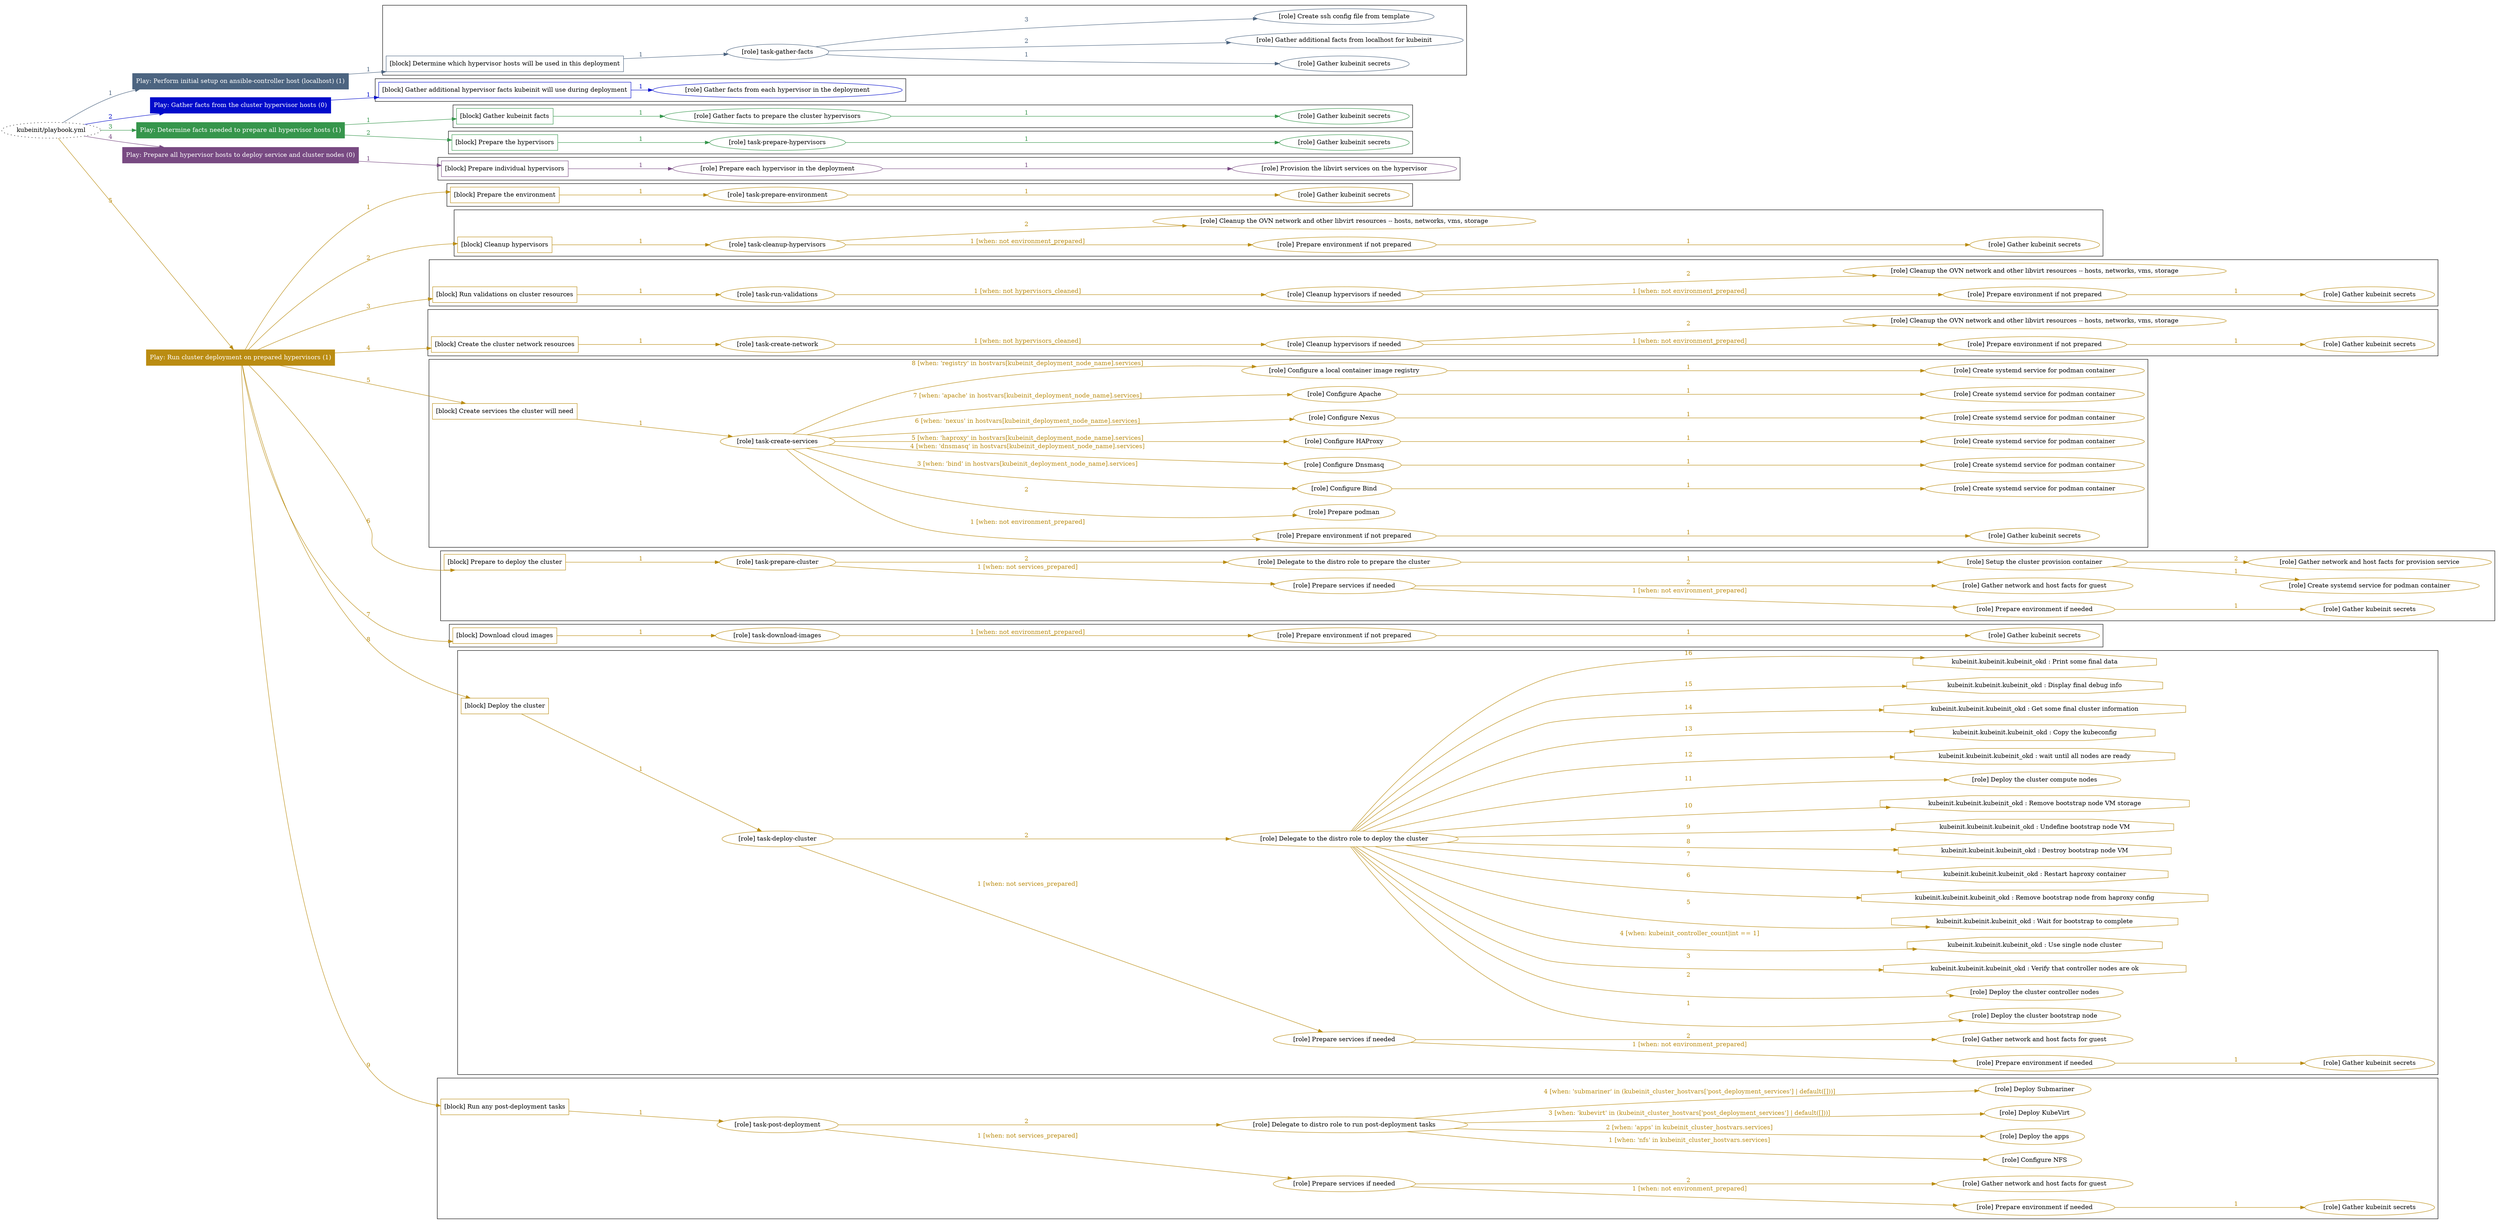 digraph {
	graph [concentrate=true ordering=in rankdir=LR ratio=fill]
	edge [esep=5 sep=10]
	"kubeinit/playbook.yml" [URL="/home/runner/work/kubeinit/kubeinit/kubeinit/playbook.yml" id=playbook_ad18e450 style=dotted]
	"kubeinit/playbook.yml" -> play_23c69350 [label="1 " color="#4c6480" fontcolor="#4c6480" id=edge_443680dd labeltooltip="1 " tooltip="1 "]
	subgraph "Play: Perform initial setup on ansible-controller host (localhost) (1)" {
		play_23c69350 [label="Play: Perform initial setup on ansible-controller host (localhost) (1)" URL="/home/runner/work/kubeinit/kubeinit/kubeinit/playbook.yml" color="#4c6480" fontcolor="#ffffff" id=play_23c69350 shape=box style=filled tooltip=localhost]
		play_23c69350 -> block_4fcd2a7d [label=1 color="#4c6480" fontcolor="#4c6480" id=edge_64708ea3 labeltooltip=1 tooltip=1]
		subgraph cluster_block_4fcd2a7d {
			block_4fcd2a7d [label="[block] Determine which hypervisor hosts will be used in this deployment" URL="/home/runner/work/kubeinit/kubeinit/kubeinit/playbook.yml" color="#4c6480" id=block_4fcd2a7d labeltooltip="Determine which hypervisor hosts will be used in this deployment" shape=box tooltip="Determine which hypervisor hosts will be used in this deployment"]
			block_4fcd2a7d -> role_32d256c7 [label="1 " color="#4c6480" fontcolor="#4c6480" id=edge_eee5cfe7 labeltooltip="1 " tooltip="1 "]
			subgraph "task-gather-facts" {
				role_32d256c7 [label="[role] task-gather-facts" URL="/home/runner/work/kubeinit/kubeinit/kubeinit/playbook.yml" color="#4c6480" id=role_32d256c7 tooltip="task-gather-facts"]
				role_32d256c7 -> role_4b3d9f8d [label="1 " color="#4c6480" fontcolor="#4c6480" id=edge_e73b0384 labeltooltip="1 " tooltip="1 "]
				subgraph "Gather kubeinit secrets" {
					role_4b3d9f8d [label="[role] Gather kubeinit secrets" URL="/home/runner/.ansible/collections/ansible_collections/kubeinit/kubeinit/roles/kubeinit_prepare/tasks/build_hypervisors_group.yml" color="#4c6480" id=role_4b3d9f8d tooltip="Gather kubeinit secrets"]
				}
				role_32d256c7 -> role_bd7b2162 [label="2 " color="#4c6480" fontcolor="#4c6480" id=edge_8e559545 labeltooltip="2 " tooltip="2 "]
				subgraph "Gather additional facts from localhost for kubeinit" {
					role_bd7b2162 [label="[role] Gather additional facts from localhost for kubeinit" URL="/home/runner/.ansible/collections/ansible_collections/kubeinit/kubeinit/roles/kubeinit_prepare/tasks/build_hypervisors_group.yml" color="#4c6480" id=role_bd7b2162 tooltip="Gather additional facts from localhost for kubeinit"]
				}
				role_32d256c7 -> role_8b878697 [label="3 " color="#4c6480" fontcolor="#4c6480" id=edge_d6599d0f labeltooltip="3 " tooltip="3 "]
				subgraph "Create ssh config file from template" {
					role_8b878697 [label="[role] Create ssh config file from template" URL="/home/runner/.ansible/collections/ansible_collections/kubeinit/kubeinit/roles/kubeinit_prepare/tasks/build_hypervisors_group.yml" color="#4c6480" id=role_8b878697 tooltip="Create ssh config file from template"]
				}
			}
		}
	}
	"kubeinit/playbook.yml" -> play_024bb138 [label="2 " color="#010bcb" fontcolor="#010bcb" id=edge_684dbac3 labeltooltip="2 " tooltip="2 "]
	subgraph "Play: Gather facts from the cluster hypervisor hosts (0)" {
		play_024bb138 [label="Play: Gather facts from the cluster hypervisor hosts (0)" URL="/home/runner/work/kubeinit/kubeinit/kubeinit/playbook.yml" color="#010bcb" fontcolor="#ffffff" id=play_024bb138 shape=box style=filled tooltip="Play: Gather facts from the cluster hypervisor hosts (0)"]
		play_024bb138 -> block_e3ecd9b0 [label=1 color="#010bcb" fontcolor="#010bcb" id=edge_f1ab8ca7 labeltooltip=1 tooltip=1]
		subgraph cluster_block_e3ecd9b0 {
			block_e3ecd9b0 [label="[block] Gather additional hypervisor facts kubeinit will use during deployment" URL="/home/runner/work/kubeinit/kubeinit/kubeinit/playbook.yml" color="#010bcb" id=block_e3ecd9b0 labeltooltip="Gather additional hypervisor facts kubeinit will use during deployment" shape=box tooltip="Gather additional hypervisor facts kubeinit will use during deployment"]
			block_e3ecd9b0 -> role_a0d972aa [label="1 " color="#010bcb" fontcolor="#010bcb" id=edge_a7fff28a labeltooltip="1 " tooltip="1 "]
			subgraph "Gather facts from each hypervisor in the deployment" {
				role_a0d972aa [label="[role] Gather facts from each hypervisor in the deployment" URL="/home/runner/work/kubeinit/kubeinit/kubeinit/playbook.yml" color="#010bcb" id=role_a0d972aa tooltip="Gather facts from each hypervisor in the deployment"]
			}
		}
	}
	"kubeinit/playbook.yml" -> play_294ab020 [label="3 " color="#36964c" fontcolor="#36964c" id=edge_fa13dd9e labeltooltip="3 " tooltip="3 "]
	subgraph "Play: Determine facts needed to prepare all hypervisor hosts (1)" {
		play_294ab020 [label="Play: Determine facts needed to prepare all hypervisor hosts (1)" URL="/home/runner/work/kubeinit/kubeinit/kubeinit/playbook.yml" color="#36964c" fontcolor="#ffffff" id=play_294ab020 shape=box style=filled tooltip=localhost]
		play_294ab020 -> block_3067995c [label=1 color="#36964c" fontcolor="#36964c" id=edge_aea8dccb labeltooltip=1 tooltip=1]
		subgraph cluster_block_3067995c {
			block_3067995c [label="[block] Gather kubeinit facts" URL="/home/runner/work/kubeinit/kubeinit/kubeinit/playbook.yml" color="#36964c" id=block_3067995c labeltooltip="Gather kubeinit facts" shape=box tooltip="Gather kubeinit facts"]
			block_3067995c -> role_84134586 [label="1 " color="#36964c" fontcolor="#36964c" id=edge_24f3e0a7 labeltooltip="1 " tooltip="1 "]
			subgraph "Gather facts to prepare the cluster hypervisors" {
				role_84134586 [label="[role] Gather facts to prepare the cluster hypervisors" URL="/home/runner/work/kubeinit/kubeinit/kubeinit/playbook.yml" color="#36964c" id=role_84134586 tooltip="Gather facts to prepare the cluster hypervisors"]
				role_84134586 -> role_aa0dfd87 [label="1 " color="#36964c" fontcolor="#36964c" id=edge_0e0a7480 labeltooltip="1 " tooltip="1 "]
				subgraph "Gather kubeinit secrets" {
					role_aa0dfd87 [label="[role] Gather kubeinit secrets" URL="/home/runner/.ansible/collections/ansible_collections/kubeinit/kubeinit/roles/kubeinit_prepare/tasks/gather_kubeinit_facts.yml" color="#36964c" id=role_aa0dfd87 tooltip="Gather kubeinit secrets"]
				}
			}
		}
		play_294ab020 -> block_9a192fb3 [label=2 color="#36964c" fontcolor="#36964c" id=edge_3dfebb41 labeltooltip=2 tooltip=2]
		subgraph cluster_block_9a192fb3 {
			block_9a192fb3 [label="[block] Prepare the hypervisors" URL="/home/runner/work/kubeinit/kubeinit/kubeinit/playbook.yml" color="#36964c" id=block_9a192fb3 labeltooltip="Prepare the hypervisors" shape=box tooltip="Prepare the hypervisors"]
			block_9a192fb3 -> role_956415e6 [label="1 " color="#36964c" fontcolor="#36964c" id=edge_0d01dd67 labeltooltip="1 " tooltip="1 "]
			subgraph "task-prepare-hypervisors" {
				role_956415e6 [label="[role] task-prepare-hypervisors" URL="/home/runner/work/kubeinit/kubeinit/kubeinit/playbook.yml" color="#36964c" id=role_956415e6 tooltip="task-prepare-hypervisors"]
				role_956415e6 -> role_40e4732b [label="1 " color="#36964c" fontcolor="#36964c" id=edge_5e22c135 labeltooltip="1 " tooltip="1 "]
				subgraph "Gather kubeinit secrets" {
					role_40e4732b [label="[role] Gather kubeinit secrets" URL="/home/runner/.ansible/collections/ansible_collections/kubeinit/kubeinit/roles/kubeinit_prepare/tasks/gather_kubeinit_facts.yml" color="#36964c" id=role_40e4732b tooltip="Gather kubeinit secrets"]
				}
			}
		}
	}
	"kubeinit/playbook.yml" -> play_0b30b821 [label="4 " color="#784a82" fontcolor="#784a82" id=edge_95b2f39c labeltooltip="4 " tooltip="4 "]
	subgraph "Play: Prepare all hypervisor hosts to deploy service and cluster nodes (0)" {
		play_0b30b821 [label="Play: Prepare all hypervisor hosts to deploy service and cluster nodes (0)" URL="/home/runner/work/kubeinit/kubeinit/kubeinit/playbook.yml" color="#784a82" fontcolor="#ffffff" id=play_0b30b821 shape=box style=filled tooltip="Play: Prepare all hypervisor hosts to deploy service and cluster nodes (0)"]
		play_0b30b821 -> block_a07a4e5f [label=1 color="#784a82" fontcolor="#784a82" id=edge_82d6c6f9 labeltooltip=1 tooltip=1]
		subgraph cluster_block_a07a4e5f {
			block_a07a4e5f [label="[block] Prepare individual hypervisors" URL="/home/runner/work/kubeinit/kubeinit/kubeinit/playbook.yml" color="#784a82" id=block_a07a4e5f labeltooltip="Prepare individual hypervisors" shape=box tooltip="Prepare individual hypervisors"]
			block_a07a4e5f -> role_76e07e43 [label="1 " color="#784a82" fontcolor="#784a82" id=edge_04c51658 labeltooltip="1 " tooltip="1 "]
			subgraph "Prepare each hypervisor in the deployment" {
				role_76e07e43 [label="[role] Prepare each hypervisor in the deployment" URL="/home/runner/work/kubeinit/kubeinit/kubeinit/playbook.yml" color="#784a82" id=role_76e07e43 tooltip="Prepare each hypervisor in the deployment"]
				role_76e07e43 -> role_d73d80f5 [label="1 " color="#784a82" fontcolor="#784a82" id=edge_84af2c07 labeltooltip="1 " tooltip="1 "]
				subgraph "Provision the libvirt services on the hypervisor" {
					role_d73d80f5 [label="[role] Provision the libvirt services on the hypervisor" URL="/home/runner/.ansible/collections/ansible_collections/kubeinit/kubeinit/roles/kubeinit_prepare/tasks/prepare_hypervisor.yml" color="#784a82" id=role_d73d80f5 tooltip="Provision the libvirt services on the hypervisor"]
				}
			}
		}
	}
	"kubeinit/playbook.yml" -> play_a6355644 [label="5 " color="#ba8c12" fontcolor="#ba8c12" id=edge_fcba81ce labeltooltip="5 " tooltip="5 "]
	subgraph "Play: Run cluster deployment on prepared hypervisors (1)" {
		play_a6355644 [label="Play: Run cluster deployment on prepared hypervisors (1)" URL="/home/runner/work/kubeinit/kubeinit/kubeinit/playbook.yml" color="#ba8c12" fontcolor="#ffffff" id=play_a6355644 shape=box style=filled tooltip=localhost]
		play_a6355644 -> block_ff977ee9 [label=1 color="#ba8c12" fontcolor="#ba8c12" id=edge_c16052f1 labeltooltip=1 tooltip=1]
		subgraph cluster_block_ff977ee9 {
			block_ff977ee9 [label="[block] Prepare the environment" URL="/home/runner/work/kubeinit/kubeinit/kubeinit/playbook.yml" color="#ba8c12" id=block_ff977ee9 labeltooltip="Prepare the environment" shape=box tooltip="Prepare the environment"]
			block_ff977ee9 -> role_ec57d32e [label="1 " color="#ba8c12" fontcolor="#ba8c12" id=edge_e06ef1a5 labeltooltip="1 " tooltip="1 "]
			subgraph "task-prepare-environment" {
				role_ec57d32e [label="[role] task-prepare-environment" URL="/home/runner/work/kubeinit/kubeinit/kubeinit/playbook.yml" color="#ba8c12" id=role_ec57d32e tooltip="task-prepare-environment"]
				role_ec57d32e -> role_7e174277 [label="1 " color="#ba8c12" fontcolor="#ba8c12" id=edge_a0f655e5 labeltooltip="1 " tooltip="1 "]
				subgraph "Gather kubeinit secrets" {
					role_7e174277 [label="[role] Gather kubeinit secrets" URL="/home/runner/.ansible/collections/ansible_collections/kubeinit/kubeinit/roles/kubeinit_prepare/tasks/gather_kubeinit_facts.yml" color="#ba8c12" id=role_7e174277 tooltip="Gather kubeinit secrets"]
				}
			}
		}
		play_a6355644 -> block_850283cb [label=2 color="#ba8c12" fontcolor="#ba8c12" id=edge_61956eb4 labeltooltip=2 tooltip=2]
		subgraph cluster_block_850283cb {
			block_850283cb [label="[block] Cleanup hypervisors" URL="/home/runner/work/kubeinit/kubeinit/kubeinit/playbook.yml" color="#ba8c12" id=block_850283cb labeltooltip="Cleanup hypervisors" shape=box tooltip="Cleanup hypervisors"]
			block_850283cb -> role_9703c4f4 [label="1 " color="#ba8c12" fontcolor="#ba8c12" id=edge_7bdcb992 labeltooltip="1 " tooltip="1 "]
			subgraph "task-cleanup-hypervisors" {
				role_9703c4f4 [label="[role] task-cleanup-hypervisors" URL="/home/runner/work/kubeinit/kubeinit/kubeinit/playbook.yml" color="#ba8c12" id=role_9703c4f4 tooltip="task-cleanup-hypervisors"]
				role_9703c4f4 -> role_b083af17 [label="1 [when: not environment_prepared]" color="#ba8c12" fontcolor="#ba8c12" id=edge_e3970d92 labeltooltip="1 [when: not environment_prepared]" tooltip="1 [when: not environment_prepared]"]
				subgraph "Prepare environment if not prepared" {
					role_b083af17 [label="[role] Prepare environment if not prepared" URL="/home/runner/.ansible/collections/ansible_collections/kubeinit/kubeinit/roles/kubeinit_prepare/tasks/cleanup_hypervisors.yml" color="#ba8c12" id=role_b083af17 tooltip="Prepare environment if not prepared"]
					role_b083af17 -> role_8643e9c0 [label="1 " color="#ba8c12" fontcolor="#ba8c12" id=edge_f92e8a31 labeltooltip="1 " tooltip="1 "]
					subgraph "Gather kubeinit secrets" {
						role_8643e9c0 [label="[role] Gather kubeinit secrets" URL="/home/runner/.ansible/collections/ansible_collections/kubeinit/kubeinit/roles/kubeinit_prepare/tasks/gather_kubeinit_facts.yml" color="#ba8c12" id=role_8643e9c0 tooltip="Gather kubeinit secrets"]
					}
				}
				role_9703c4f4 -> role_5c839b28 [label="2 " color="#ba8c12" fontcolor="#ba8c12" id=edge_88de3a15 labeltooltip="2 " tooltip="2 "]
				subgraph "Cleanup the OVN network and other libvirt resources -- hosts, networks, vms, storage" {
					role_5c839b28 [label="[role] Cleanup the OVN network and other libvirt resources -- hosts, networks, vms, storage" URL="/home/runner/.ansible/collections/ansible_collections/kubeinit/kubeinit/roles/kubeinit_prepare/tasks/cleanup_hypervisors.yml" color="#ba8c12" id=role_5c839b28 tooltip="Cleanup the OVN network and other libvirt resources -- hosts, networks, vms, storage"]
				}
			}
		}
		play_a6355644 -> block_06143793 [label=3 color="#ba8c12" fontcolor="#ba8c12" id=edge_f32db43b labeltooltip=3 tooltip=3]
		subgraph cluster_block_06143793 {
			block_06143793 [label="[block] Run validations on cluster resources" URL="/home/runner/work/kubeinit/kubeinit/kubeinit/playbook.yml" color="#ba8c12" id=block_06143793 labeltooltip="Run validations on cluster resources" shape=box tooltip="Run validations on cluster resources"]
			block_06143793 -> role_c2053446 [label="1 " color="#ba8c12" fontcolor="#ba8c12" id=edge_bd22f071 labeltooltip="1 " tooltip="1 "]
			subgraph "task-run-validations" {
				role_c2053446 [label="[role] task-run-validations" URL="/home/runner/work/kubeinit/kubeinit/kubeinit/playbook.yml" color="#ba8c12" id=role_c2053446 tooltip="task-run-validations"]
				role_c2053446 -> role_73f2babb [label="1 [when: not hypervisors_cleaned]" color="#ba8c12" fontcolor="#ba8c12" id=edge_5b27ae45 labeltooltip="1 [when: not hypervisors_cleaned]" tooltip="1 [when: not hypervisors_cleaned]"]
				subgraph "Cleanup hypervisors if needed" {
					role_73f2babb [label="[role] Cleanup hypervisors if needed" URL="/home/runner/.ansible/collections/ansible_collections/kubeinit/kubeinit/roles/kubeinit_validations/tasks/main.yml" color="#ba8c12" id=role_73f2babb tooltip="Cleanup hypervisors if needed"]
					role_73f2babb -> role_4eb0a2da [label="1 [when: not environment_prepared]" color="#ba8c12" fontcolor="#ba8c12" id=edge_53a64bcd labeltooltip="1 [when: not environment_prepared]" tooltip="1 [when: not environment_prepared]"]
					subgraph "Prepare environment if not prepared" {
						role_4eb0a2da [label="[role] Prepare environment if not prepared" URL="/home/runner/.ansible/collections/ansible_collections/kubeinit/kubeinit/roles/kubeinit_prepare/tasks/cleanup_hypervisors.yml" color="#ba8c12" id=role_4eb0a2da tooltip="Prepare environment if not prepared"]
						role_4eb0a2da -> role_f450e413 [label="1 " color="#ba8c12" fontcolor="#ba8c12" id=edge_500d6667 labeltooltip="1 " tooltip="1 "]
						subgraph "Gather kubeinit secrets" {
							role_f450e413 [label="[role] Gather kubeinit secrets" URL="/home/runner/.ansible/collections/ansible_collections/kubeinit/kubeinit/roles/kubeinit_prepare/tasks/gather_kubeinit_facts.yml" color="#ba8c12" id=role_f450e413 tooltip="Gather kubeinit secrets"]
						}
					}
					role_73f2babb -> role_2f55ea4c [label="2 " color="#ba8c12" fontcolor="#ba8c12" id=edge_b722d55a labeltooltip="2 " tooltip="2 "]
					subgraph "Cleanup the OVN network and other libvirt resources -- hosts, networks, vms, storage" {
						role_2f55ea4c [label="[role] Cleanup the OVN network and other libvirt resources -- hosts, networks, vms, storage" URL="/home/runner/.ansible/collections/ansible_collections/kubeinit/kubeinit/roles/kubeinit_prepare/tasks/cleanup_hypervisors.yml" color="#ba8c12" id=role_2f55ea4c tooltip="Cleanup the OVN network and other libvirt resources -- hosts, networks, vms, storage"]
					}
				}
			}
		}
		play_a6355644 -> block_e6e8de0f [label=4 color="#ba8c12" fontcolor="#ba8c12" id=edge_beebc058 labeltooltip=4 tooltip=4]
		subgraph cluster_block_e6e8de0f {
			block_e6e8de0f [label="[block] Create the cluster network resources" URL="/home/runner/work/kubeinit/kubeinit/kubeinit/playbook.yml" color="#ba8c12" id=block_e6e8de0f labeltooltip="Create the cluster network resources" shape=box tooltip="Create the cluster network resources"]
			block_e6e8de0f -> role_b605fe3f [label="1 " color="#ba8c12" fontcolor="#ba8c12" id=edge_dc8a98a3 labeltooltip="1 " tooltip="1 "]
			subgraph "task-create-network" {
				role_b605fe3f [label="[role] task-create-network" URL="/home/runner/work/kubeinit/kubeinit/kubeinit/playbook.yml" color="#ba8c12" id=role_b605fe3f tooltip="task-create-network"]
				role_b605fe3f -> role_c637e936 [label="1 [when: not hypervisors_cleaned]" color="#ba8c12" fontcolor="#ba8c12" id=edge_6f8bd715 labeltooltip="1 [when: not hypervisors_cleaned]" tooltip="1 [when: not hypervisors_cleaned]"]
				subgraph "Cleanup hypervisors if needed" {
					role_c637e936 [label="[role] Cleanup hypervisors if needed" URL="/home/runner/.ansible/collections/ansible_collections/kubeinit/kubeinit/roles/kubeinit_libvirt/tasks/create_network.yml" color="#ba8c12" id=role_c637e936 tooltip="Cleanup hypervisors if needed"]
					role_c637e936 -> role_0414380b [label="1 [when: not environment_prepared]" color="#ba8c12" fontcolor="#ba8c12" id=edge_02532206 labeltooltip="1 [when: not environment_prepared]" tooltip="1 [when: not environment_prepared]"]
					subgraph "Prepare environment if not prepared" {
						role_0414380b [label="[role] Prepare environment if not prepared" URL="/home/runner/.ansible/collections/ansible_collections/kubeinit/kubeinit/roles/kubeinit_prepare/tasks/cleanup_hypervisors.yml" color="#ba8c12" id=role_0414380b tooltip="Prepare environment if not prepared"]
						role_0414380b -> role_6e23f168 [label="1 " color="#ba8c12" fontcolor="#ba8c12" id=edge_1a0e09af labeltooltip="1 " tooltip="1 "]
						subgraph "Gather kubeinit secrets" {
							role_6e23f168 [label="[role] Gather kubeinit secrets" URL="/home/runner/.ansible/collections/ansible_collections/kubeinit/kubeinit/roles/kubeinit_prepare/tasks/gather_kubeinit_facts.yml" color="#ba8c12" id=role_6e23f168 tooltip="Gather kubeinit secrets"]
						}
					}
					role_c637e936 -> role_10e3f03e [label="2 " color="#ba8c12" fontcolor="#ba8c12" id=edge_5d0ea8c0 labeltooltip="2 " tooltip="2 "]
					subgraph "Cleanup the OVN network and other libvirt resources -- hosts, networks, vms, storage" {
						role_10e3f03e [label="[role] Cleanup the OVN network and other libvirt resources -- hosts, networks, vms, storage" URL="/home/runner/.ansible/collections/ansible_collections/kubeinit/kubeinit/roles/kubeinit_prepare/tasks/cleanup_hypervisors.yml" color="#ba8c12" id=role_10e3f03e tooltip="Cleanup the OVN network and other libvirt resources -- hosts, networks, vms, storage"]
					}
				}
			}
		}
		play_a6355644 -> block_51b80d2b [label=5 color="#ba8c12" fontcolor="#ba8c12" id=edge_3432453a labeltooltip=5 tooltip=5]
		subgraph cluster_block_51b80d2b {
			block_51b80d2b [label="[block] Create services the cluster will need" URL="/home/runner/work/kubeinit/kubeinit/kubeinit/playbook.yml" color="#ba8c12" id=block_51b80d2b labeltooltip="Create services the cluster will need" shape=box tooltip="Create services the cluster will need"]
			block_51b80d2b -> role_a94b2da5 [label="1 " color="#ba8c12" fontcolor="#ba8c12" id=edge_e4de4173 labeltooltip="1 " tooltip="1 "]
			subgraph "task-create-services" {
				role_a94b2da5 [label="[role] task-create-services" URL="/home/runner/work/kubeinit/kubeinit/kubeinit/playbook.yml" color="#ba8c12" id=role_a94b2da5 tooltip="task-create-services"]
				role_a94b2da5 -> role_d7053112 [label="1 [when: not environment_prepared]" color="#ba8c12" fontcolor="#ba8c12" id=edge_a0aba231 labeltooltip="1 [when: not environment_prepared]" tooltip="1 [when: not environment_prepared]"]
				subgraph "Prepare environment if not prepared" {
					role_d7053112 [label="[role] Prepare environment if not prepared" URL="/home/runner/.ansible/collections/ansible_collections/kubeinit/kubeinit/roles/kubeinit_services/tasks/main.yml" color="#ba8c12" id=role_d7053112 tooltip="Prepare environment if not prepared"]
					role_d7053112 -> role_6453ff7a [label="1 " color="#ba8c12" fontcolor="#ba8c12" id=edge_c8e13422 labeltooltip="1 " tooltip="1 "]
					subgraph "Gather kubeinit secrets" {
						role_6453ff7a [label="[role] Gather kubeinit secrets" URL="/home/runner/.ansible/collections/ansible_collections/kubeinit/kubeinit/roles/kubeinit_prepare/tasks/gather_kubeinit_facts.yml" color="#ba8c12" id=role_6453ff7a tooltip="Gather kubeinit secrets"]
					}
				}
				role_a94b2da5 -> role_6103cab0 [label="2 " color="#ba8c12" fontcolor="#ba8c12" id=edge_6f360eb4 labeltooltip="2 " tooltip="2 "]
				subgraph "Prepare podman" {
					role_6103cab0 [label="[role] Prepare podman" URL="/home/runner/.ansible/collections/ansible_collections/kubeinit/kubeinit/roles/kubeinit_services/tasks/00_create_service_pod.yml" color="#ba8c12" id=role_6103cab0 tooltip="Prepare podman"]
				}
				role_a94b2da5 -> role_58892d98 [label="3 [when: 'bind' in hostvars[kubeinit_deployment_node_name].services]" color="#ba8c12" fontcolor="#ba8c12" id=edge_d6fbedf5 labeltooltip="3 [when: 'bind' in hostvars[kubeinit_deployment_node_name].services]" tooltip="3 [when: 'bind' in hostvars[kubeinit_deployment_node_name].services]"]
				subgraph "Configure Bind" {
					role_58892d98 [label="[role] Configure Bind" URL="/home/runner/.ansible/collections/ansible_collections/kubeinit/kubeinit/roles/kubeinit_services/tasks/start_services_containers.yml" color="#ba8c12" id=role_58892d98 tooltip="Configure Bind"]
					role_58892d98 -> role_29a921be [label="1 " color="#ba8c12" fontcolor="#ba8c12" id=edge_4e834e0f labeltooltip="1 " tooltip="1 "]
					subgraph "Create systemd service for podman container" {
						role_29a921be [label="[role] Create systemd service for podman container" URL="/home/runner/.ansible/collections/ansible_collections/kubeinit/kubeinit/roles/kubeinit_bind/tasks/main.yml" color="#ba8c12" id=role_29a921be tooltip="Create systemd service for podman container"]
					}
				}
				role_a94b2da5 -> role_19542aab [label="4 [when: 'dnsmasq' in hostvars[kubeinit_deployment_node_name].services]" color="#ba8c12" fontcolor="#ba8c12" id=edge_cd2cb4fe labeltooltip="4 [when: 'dnsmasq' in hostvars[kubeinit_deployment_node_name].services]" tooltip="4 [when: 'dnsmasq' in hostvars[kubeinit_deployment_node_name].services]"]
				subgraph "Configure Dnsmasq" {
					role_19542aab [label="[role] Configure Dnsmasq" URL="/home/runner/.ansible/collections/ansible_collections/kubeinit/kubeinit/roles/kubeinit_services/tasks/start_services_containers.yml" color="#ba8c12" id=role_19542aab tooltip="Configure Dnsmasq"]
					role_19542aab -> role_d3e6aab0 [label="1 " color="#ba8c12" fontcolor="#ba8c12" id=edge_1596d27d labeltooltip="1 " tooltip="1 "]
					subgraph "Create systemd service for podman container" {
						role_d3e6aab0 [label="[role] Create systemd service for podman container" URL="/home/runner/.ansible/collections/ansible_collections/kubeinit/kubeinit/roles/kubeinit_dnsmasq/tasks/main.yml" color="#ba8c12" id=role_d3e6aab0 tooltip="Create systemd service for podman container"]
					}
				}
				role_a94b2da5 -> role_cdd85020 [label="5 [when: 'haproxy' in hostvars[kubeinit_deployment_node_name].services]" color="#ba8c12" fontcolor="#ba8c12" id=edge_a79d76e2 labeltooltip="5 [when: 'haproxy' in hostvars[kubeinit_deployment_node_name].services]" tooltip="5 [when: 'haproxy' in hostvars[kubeinit_deployment_node_name].services]"]
				subgraph "Configure HAProxy" {
					role_cdd85020 [label="[role] Configure HAProxy" URL="/home/runner/.ansible/collections/ansible_collections/kubeinit/kubeinit/roles/kubeinit_services/tasks/start_services_containers.yml" color="#ba8c12" id=role_cdd85020 tooltip="Configure HAProxy"]
					role_cdd85020 -> role_1523cda3 [label="1 " color="#ba8c12" fontcolor="#ba8c12" id=edge_5f75d726 labeltooltip="1 " tooltip="1 "]
					subgraph "Create systemd service for podman container" {
						role_1523cda3 [label="[role] Create systemd service for podman container" URL="/home/runner/.ansible/collections/ansible_collections/kubeinit/kubeinit/roles/kubeinit_haproxy/tasks/main.yml" color="#ba8c12" id=role_1523cda3 tooltip="Create systemd service for podman container"]
					}
				}
				role_a94b2da5 -> role_a381e773 [label="6 [when: 'nexus' in hostvars[kubeinit_deployment_node_name].services]" color="#ba8c12" fontcolor="#ba8c12" id=edge_566df02a labeltooltip="6 [when: 'nexus' in hostvars[kubeinit_deployment_node_name].services]" tooltip="6 [when: 'nexus' in hostvars[kubeinit_deployment_node_name].services]"]
				subgraph "Configure Nexus" {
					role_a381e773 [label="[role] Configure Nexus" URL="/home/runner/.ansible/collections/ansible_collections/kubeinit/kubeinit/roles/kubeinit_services/tasks/start_services_containers.yml" color="#ba8c12" id=role_a381e773 tooltip="Configure Nexus"]
					role_a381e773 -> role_aaa506fe [label="1 " color="#ba8c12" fontcolor="#ba8c12" id=edge_99db34a7 labeltooltip="1 " tooltip="1 "]
					subgraph "Create systemd service for podman container" {
						role_aaa506fe [label="[role] Create systemd service for podman container" URL="/home/runner/.ansible/collections/ansible_collections/kubeinit/kubeinit/roles/kubeinit_nexus/tasks/main.yml" color="#ba8c12" id=role_aaa506fe tooltip="Create systemd service for podman container"]
					}
				}
				role_a94b2da5 -> role_8c04cf2d [label="7 [when: 'apache' in hostvars[kubeinit_deployment_node_name].services]" color="#ba8c12" fontcolor="#ba8c12" id=edge_b457b5eb labeltooltip="7 [when: 'apache' in hostvars[kubeinit_deployment_node_name].services]" tooltip="7 [when: 'apache' in hostvars[kubeinit_deployment_node_name].services]"]
				subgraph "Configure Apache" {
					role_8c04cf2d [label="[role] Configure Apache" URL="/home/runner/.ansible/collections/ansible_collections/kubeinit/kubeinit/roles/kubeinit_services/tasks/start_services_containers.yml" color="#ba8c12" id=role_8c04cf2d tooltip="Configure Apache"]
					role_8c04cf2d -> role_a29a8f5b [label="1 " color="#ba8c12" fontcolor="#ba8c12" id=edge_61519e0a labeltooltip="1 " tooltip="1 "]
					subgraph "Create systemd service for podman container" {
						role_a29a8f5b [label="[role] Create systemd service for podman container" URL="/home/runner/.ansible/collections/ansible_collections/kubeinit/kubeinit/roles/kubeinit_apache/tasks/main.yml" color="#ba8c12" id=role_a29a8f5b tooltip="Create systemd service for podman container"]
					}
				}
				role_a94b2da5 -> role_a0643118 [label="8 [when: 'registry' in hostvars[kubeinit_deployment_node_name].services]" color="#ba8c12" fontcolor="#ba8c12" id=edge_fdcc3119 labeltooltip="8 [when: 'registry' in hostvars[kubeinit_deployment_node_name].services]" tooltip="8 [when: 'registry' in hostvars[kubeinit_deployment_node_name].services]"]
				subgraph "Configure a local container image registry" {
					role_a0643118 [label="[role] Configure a local container image registry" URL="/home/runner/.ansible/collections/ansible_collections/kubeinit/kubeinit/roles/kubeinit_services/tasks/start_services_containers.yml" color="#ba8c12" id=role_a0643118 tooltip="Configure a local container image registry"]
					role_a0643118 -> role_34ac7edb [label="1 " color="#ba8c12" fontcolor="#ba8c12" id=edge_666ca23f labeltooltip="1 " tooltip="1 "]
					subgraph "Create systemd service for podman container" {
						role_34ac7edb [label="[role] Create systemd service for podman container" URL="/home/runner/.ansible/collections/ansible_collections/kubeinit/kubeinit/roles/kubeinit_registry/tasks/main.yml" color="#ba8c12" id=role_34ac7edb tooltip="Create systemd service for podman container"]
					}
				}
			}
		}
		play_a6355644 -> block_00090b30 [label=6 color="#ba8c12" fontcolor="#ba8c12" id=edge_64af252c labeltooltip=6 tooltip=6]
		subgraph cluster_block_00090b30 {
			block_00090b30 [label="[block] Prepare to deploy the cluster" URL="/home/runner/work/kubeinit/kubeinit/kubeinit/playbook.yml" color="#ba8c12" id=block_00090b30 labeltooltip="Prepare to deploy the cluster" shape=box tooltip="Prepare to deploy the cluster"]
			block_00090b30 -> role_2f0bad60 [label="1 " color="#ba8c12" fontcolor="#ba8c12" id=edge_779346dc labeltooltip="1 " tooltip="1 "]
			subgraph "task-prepare-cluster" {
				role_2f0bad60 [label="[role] task-prepare-cluster" URL="/home/runner/work/kubeinit/kubeinit/kubeinit/playbook.yml" color="#ba8c12" id=role_2f0bad60 tooltip="task-prepare-cluster"]
				role_2f0bad60 -> role_dd6849db [label="1 [when: not services_prepared]" color="#ba8c12" fontcolor="#ba8c12" id=edge_8a78d970 labeltooltip="1 [when: not services_prepared]" tooltip="1 [when: not services_prepared]"]
				subgraph "Prepare services if needed" {
					role_dd6849db [label="[role] Prepare services if needed" URL="/home/runner/.ansible/collections/ansible_collections/kubeinit/kubeinit/roles/kubeinit_prepare/tasks/prepare_cluster.yml" color="#ba8c12" id=role_dd6849db tooltip="Prepare services if needed"]
					role_dd6849db -> role_2af051c5 [label="1 [when: not environment_prepared]" color="#ba8c12" fontcolor="#ba8c12" id=edge_13b82de1 labeltooltip="1 [when: not environment_prepared]" tooltip="1 [when: not environment_prepared]"]
					subgraph "Prepare environment if needed" {
						role_2af051c5 [label="[role] Prepare environment if needed" URL="/home/runner/.ansible/collections/ansible_collections/kubeinit/kubeinit/roles/kubeinit_services/tasks/prepare_services.yml" color="#ba8c12" id=role_2af051c5 tooltip="Prepare environment if needed"]
						role_2af051c5 -> role_e19c0337 [label="1 " color="#ba8c12" fontcolor="#ba8c12" id=edge_eaffe7be labeltooltip="1 " tooltip="1 "]
						subgraph "Gather kubeinit secrets" {
							role_e19c0337 [label="[role] Gather kubeinit secrets" URL="/home/runner/.ansible/collections/ansible_collections/kubeinit/kubeinit/roles/kubeinit_prepare/tasks/gather_kubeinit_facts.yml" color="#ba8c12" id=role_e19c0337 tooltip="Gather kubeinit secrets"]
						}
					}
					role_dd6849db -> role_ab7a2191 [label="2 " color="#ba8c12" fontcolor="#ba8c12" id=edge_aaefcdb4 labeltooltip="2 " tooltip="2 "]
					subgraph "Gather network and host facts for guest" {
						role_ab7a2191 [label="[role] Gather network and host facts for guest" URL="/home/runner/.ansible/collections/ansible_collections/kubeinit/kubeinit/roles/kubeinit_services/tasks/prepare_services.yml" color="#ba8c12" id=role_ab7a2191 tooltip="Gather network and host facts for guest"]
					}
				}
				role_2f0bad60 -> role_25d8b0ff [label="2 " color="#ba8c12" fontcolor="#ba8c12" id=edge_dde29ecd labeltooltip="2 " tooltip="2 "]
				subgraph "Delegate to the distro role to prepare the cluster" {
					role_25d8b0ff [label="[role] Delegate to the distro role to prepare the cluster" URL="/home/runner/.ansible/collections/ansible_collections/kubeinit/kubeinit/roles/kubeinit_prepare/tasks/prepare_cluster.yml" color="#ba8c12" id=role_25d8b0ff tooltip="Delegate to the distro role to prepare the cluster"]
					role_25d8b0ff -> role_0cc3cb7b [label="1 " color="#ba8c12" fontcolor="#ba8c12" id=edge_1ec36c4a labeltooltip="1 " tooltip="1 "]
					subgraph "Setup the cluster provision container" {
						role_0cc3cb7b [label="[role] Setup the cluster provision container" URL="/home/runner/.ansible/collections/ansible_collections/kubeinit/kubeinit/roles/kubeinit_okd/tasks/prepare_cluster.yml" color="#ba8c12" id=role_0cc3cb7b tooltip="Setup the cluster provision container"]
						role_0cc3cb7b -> role_80d9ba4d [label="1 " color="#ba8c12" fontcolor="#ba8c12" id=edge_bc04c0f5 labeltooltip="1 " tooltip="1 "]
						subgraph "Create systemd service for podman container" {
							role_80d9ba4d [label="[role] Create systemd service for podman container" URL="/home/runner/.ansible/collections/ansible_collections/kubeinit/kubeinit/roles/kubeinit_services/tasks/create_provision_container.yml" color="#ba8c12" id=role_80d9ba4d tooltip="Create systemd service for podman container"]
						}
						role_0cc3cb7b -> role_3e3cc808 [label="2 " color="#ba8c12" fontcolor="#ba8c12" id=edge_ff123b1f labeltooltip="2 " tooltip="2 "]
						subgraph "Gather network and host facts for provision service" {
							role_3e3cc808 [label="[role] Gather network and host facts for provision service" URL="/home/runner/.ansible/collections/ansible_collections/kubeinit/kubeinit/roles/kubeinit_services/tasks/create_provision_container.yml" color="#ba8c12" id=role_3e3cc808 tooltip="Gather network and host facts for provision service"]
						}
					}
				}
			}
		}
		play_a6355644 -> block_33e1a2d2 [label=7 color="#ba8c12" fontcolor="#ba8c12" id=edge_4e782176 labeltooltip=7 tooltip=7]
		subgraph cluster_block_33e1a2d2 {
			block_33e1a2d2 [label="[block] Download cloud images" URL="/home/runner/work/kubeinit/kubeinit/kubeinit/playbook.yml" color="#ba8c12" id=block_33e1a2d2 labeltooltip="Download cloud images" shape=box tooltip="Download cloud images"]
			block_33e1a2d2 -> role_bbe3284b [label="1 " color="#ba8c12" fontcolor="#ba8c12" id=edge_cbd3d665 labeltooltip="1 " tooltip="1 "]
			subgraph "task-download-images" {
				role_bbe3284b [label="[role] task-download-images" URL="/home/runner/work/kubeinit/kubeinit/kubeinit/playbook.yml" color="#ba8c12" id=role_bbe3284b tooltip="task-download-images"]
				role_bbe3284b -> role_8129690e [label="1 [when: not environment_prepared]" color="#ba8c12" fontcolor="#ba8c12" id=edge_bb1b3eeb labeltooltip="1 [when: not environment_prepared]" tooltip="1 [when: not environment_prepared]"]
				subgraph "Prepare environment if not prepared" {
					role_8129690e [label="[role] Prepare environment if not prepared" URL="/home/runner/.ansible/collections/ansible_collections/kubeinit/kubeinit/roles/kubeinit_libvirt/tasks/download_cloud_images.yml" color="#ba8c12" id=role_8129690e tooltip="Prepare environment if not prepared"]
					role_8129690e -> role_1c7fb686 [label="1 " color="#ba8c12" fontcolor="#ba8c12" id=edge_2402712b labeltooltip="1 " tooltip="1 "]
					subgraph "Gather kubeinit secrets" {
						role_1c7fb686 [label="[role] Gather kubeinit secrets" URL="/home/runner/.ansible/collections/ansible_collections/kubeinit/kubeinit/roles/kubeinit_prepare/tasks/gather_kubeinit_facts.yml" color="#ba8c12" id=role_1c7fb686 tooltip="Gather kubeinit secrets"]
					}
				}
			}
		}
		play_a6355644 -> block_b0d52e7a [label=8 color="#ba8c12" fontcolor="#ba8c12" id=edge_41a501fe labeltooltip=8 tooltip=8]
		subgraph cluster_block_b0d52e7a {
			block_b0d52e7a [label="[block] Deploy the cluster" URL="/home/runner/work/kubeinit/kubeinit/kubeinit/playbook.yml" color="#ba8c12" id=block_b0d52e7a labeltooltip="Deploy the cluster" shape=box tooltip="Deploy the cluster"]
			block_b0d52e7a -> role_17dd2df7 [label="1 " color="#ba8c12" fontcolor="#ba8c12" id=edge_3a0e2b3a labeltooltip="1 " tooltip="1 "]
			subgraph "task-deploy-cluster" {
				role_17dd2df7 [label="[role] task-deploy-cluster" URL="/home/runner/work/kubeinit/kubeinit/kubeinit/playbook.yml" color="#ba8c12" id=role_17dd2df7 tooltip="task-deploy-cluster"]
				role_17dd2df7 -> role_795406c9 [label="1 [when: not services_prepared]" color="#ba8c12" fontcolor="#ba8c12" id=edge_c60b3f6c labeltooltip="1 [when: not services_prepared]" tooltip="1 [when: not services_prepared]"]
				subgraph "Prepare services if needed" {
					role_795406c9 [label="[role] Prepare services if needed" URL="/home/runner/.ansible/collections/ansible_collections/kubeinit/kubeinit/roles/kubeinit_prepare/tasks/deploy_cluster.yml" color="#ba8c12" id=role_795406c9 tooltip="Prepare services if needed"]
					role_795406c9 -> role_2c74ab5c [label="1 [when: not environment_prepared]" color="#ba8c12" fontcolor="#ba8c12" id=edge_e4987ba1 labeltooltip="1 [when: not environment_prepared]" tooltip="1 [when: not environment_prepared]"]
					subgraph "Prepare environment if needed" {
						role_2c74ab5c [label="[role] Prepare environment if needed" URL="/home/runner/.ansible/collections/ansible_collections/kubeinit/kubeinit/roles/kubeinit_services/tasks/prepare_services.yml" color="#ba8c12" id=role_2c74ab5c tooltip="Prepare environment if needed"]
						role_2c74ab5c -> role_998e904a [label="1 " color="#ba8c12" fontcolor="#ba8c12" id=edge_c92340d0 labeltooltip="1 " tooltip="1 "]
						subgraph "Gather kubeinit secrets" {
							role_998e904a [label="[role] Gather kubeinit secrets" URL="/home/runner/.ansible/collections/ansible_collections/kubeinit/kubeinit/roles/kubeinit_prepare/tasks/gather_kubeinit_facts.yml" color="#ba8c12" id=role_998e904a tooltip="Gather kubeinit secrets"]
						}
					}
					role_795406c9 -> role_153ee625 [label="2 " color="#ba8c12" fontcolor="#ba8c12" id=edge_6520427d labeltooltip="2 " tooltip="2 "]
					subgraph "Gather network and host facts for guest" {
						role_153ee625 [label="[role] Gather network and host facts for guest" URL="/home/runner/.ansible/collections/ansible_collections/kubeinit/kubeinit/roles/kubeinit_services/tasks/prepare_services.yml" color="#ba8c12" id=role_153ee625 tooltip="Gather network and host facts for guest"]
					}
				}
				role_17dd2df7 -> role_d2947e4b [label="2 " color="#ba8c12" fontcolor="#ba8c12" id=edge_67bae24c labeltooltip="2 " tooltip="2 "]
				subgraph "Delegate to the distro role to deploy the cluster" {
					role_d2947e4b [label="[role] Delegate to the distro role to deploy the cluster" URL="/home/runner/.ansible/collections/ansible_collections/kubeinit/kubeinit/roles/kubeinit_prepare/tasks/deploy_cluster.yml" color="#ba8c12" id=role_d2947e4b tooltip="Delegate to the distro role to deploy the cluster"]
					role_d2947e4b -> role_eb787e70 [label="1 " color="#ba8c12" fontcolor="#ba8c12" id=edge_8956e26d labeltooltip="1 " tooltip="1 "]
					subgraph "Deploy the cluster bootstrap node" {
						role_eb787e70 [label="[role] Deploy the cluster bootstrap node" URL="/home/runner/.ansible/collections/ansible_collections/kubeinit/kubeinit/roles/kubeinit_okd/tasks/main.yml" color="#ba8c12" id=role_eb787e70 tooltip="Deploy the cluster bootstrap node"]
					}
					role_d2947e4b -> role_a11ef644 [label="2 " color="#ba8c12" fontcolor="#ba8c12" id=edge_ad0bc1db labeltooltip="2 " tooltip="2 "]
					subgraph "Deploy the cluster controller nodes" {
						role_a11ef644 [label="[role] Deploy the cluster controller nodes" URL="/home/runner/.ansible/collections/ansible_collections/kubeinit/kubeinit/roles/kubeinit_okd/tasks/main.yml" color="#ba8c12" id=role_a11ef644 tooltip="Deploy the cluster controller nodes"]
					}
					task_79147092 [label="kubeinit.kubeinit.kubeinit_okd : Verify that controller nodes are ok" URL="/home/runner/.ansible/collections/ansible_collections/kubeinit/kubeinit/roles/kubeinit_okd/tasks/main.yml" color="#ba8c12" id=task_79147092 shape=octagon tooltip="kubeinit.kubeinit.kubeinit_okd : Verify that controller nodes are ok"]
					role_d2947e4b -> task_79147092 [label="3 " color="#ba8c12" fontcolor="#ba8c12" id=edge_47183f22 labeltooltip="3 " tooltip="3 "]
					task_13f7c710 [label="kubeinit.kubeinit.kubeinit_okd : Use single node cluster" URL="/home/runner/.ansible/collections/ansible_collections/kubeinit/kubeinit/roles/kubeinit_okd/tasks/main.yml" color="#ba8c12" id=task_13f7c710 shape=octagon tooltip="kubeinit.kubeinit.kubeinit_okd : Use single node cluster"]
					role_d2947e4b -> task_13f7c710 [label="4 [when: kubeinit_controller_count|int == 1]" color="#ba8c12" fontcolor="#ba8c12" id=edge_ce1a50b5 labeltooltip="4 [when: kubeinit_controller_count|int == 1]" tooltip="4 [when: kubeinit_controller_count|int == 1]"]
					task_8e9f81d5 [label="kubeinit.kubeinit.kubeinit_okd : Wait for bootstrap to complete" URL="/home/runner/.ansible/collections/ansible_collections/kubeinit/kubeinit/roles/kubeinit_okd/tasks/main.yml" color="#ba8c12" id=task_8e9f81d5 shape=octagon tooltip="kubeinit.kubeinit.kubeinit_okd : Wait for bootstrap to complete"]
					role_d2947e4b -> task_8e9f81d5 [label="5 " color="#ba8c12" fontcolor="#ba8c12" id=edge_5711e8b1 labeltooltip="5 " tooltip="5 "]
					task_653d4840 [label="kubeinit.kubeinit.kubeinit_okd : Remove bootstrap node from haproxy config" URL="/home/runner/.ansible/collections/ansible_collections/kubeinit/kubeinit/roles/kubeinit_okd/tasks/main.yml" color="#ba8c12" id=task_653d4840 shape=octagon tooltip="kubeinit.kubeinit.kubeinit_okd : Remove bootstrap node from haproxy config"]
					role_d2947e4b -> task_653d4840 [label="6 " color="#ba8c12" fontcolor="#ba8c12" id=edge_7756c58a labeltooltip="6 " tooltip="6 "]
					task_1f981434 [label="kubeinit.kubeinit.kubeinit_okd : Restart haproxy container" URL="/home/runner/.ansible/collections/ansible_collections/kubeinit/kubeinit/roles/kubeinit_okd/tasks/main.yml" color="#ba8c12" id=task_1f981434 shape=octagon tooltip="kubeinit.kubeinit.kubeinit_okd : Restart haproxy container"]
					role_d2947e4b -> task_1f981434 [label="7 " color="#ba8c12" fontcolor="#ba8c12" id=edge_ab9d993b labeltooltip="7 " tooltip="7 "]
					task_a62632b1 [label="kubeinit.kubeinit.kubeinit_okd : Destroy bootstrap node VM" URL="/home/runner/.ansible/collections/ansible_collections/kubeinit/kubeinit/roles/kubeinit_okd/tasks/main.yml" color="#ba8c12" id=task_a62632b1 shape=octagon tooltip="kubeinit.kubeinit.kubeinit_okd : Destroy bootstrap node VM"]
					role_d2947e4b -> task_a62632b1 [label="8 " color="#ba8c12" fontcolor="#ba8c12" id=edge_833077df labeltooltip="8 " tooltip="8 "]
					task_4b3de942 [label="kubeinit.kubeinit.kubeinit_okd : Undefine bootstrap node VM" URL="/home/runner/.ansible/collections/ansible_collections/kubeinit/kubeinit/roles/kubeinit_okd/tasks/main.yml" color="#ba8c12" id=task_4b3de942 shape=octagon tooltip="kubeinit.kubeinit.kubeinit_okd : Undefine bootstrap node VM"]
					role_d2947e4b -> task_4b3de942 [label="9 " color="#ba8c12" fontcolor="#ba8c12" id=edge_e7de14b3 labeltooltip="9 " tooltip="9 "]
					task_e6a03189 [label="kubeinit.kubeinit.kubeinit_okd : Remove bootstrap node VM storage" URL="/home/runner/.ansible/collections/ansible_collections/kubeinit/kubeinit/roles/kubeinit_okd/tasks/main.yml" color="#ba8c12" id=task_e6a03189 shape=octagon tooltip="kubeinit.kubeinit.kubeinit_okd : Remove bootstrap node VM storage"]
					role_d2947e4b -> task_e6a03189 [label="10 " color="#ba8c12" fontcolor="#ba8c12" id=edge_5b963682 labeltooltip="10 " tooltip="10 "]
					role_d2947e4b -> role_9c389fe8 [label="11 " color="#ba8c12" fontcolor="#ba8c12" id=edge_adfc834a labeltooltip="11 " tooltip="11 "]
					subgraph "Deploy the cluster compute nodes" {
						role_9c389fe8 [label="[role] Deploy the cluster compute nodes" URL="/home/runner/.ansible/collections/ansible_collections/kubeinit/kubeinit/roles/kubeinit_okd/tasks/main.yml" color="#ba8c12" id=role_9c389fe8 tooltip="Deploy the cluster compute nodes"]
					}
					task_af10071b [label="kubeinit.kubeinit.kubeinit_okd : wait until all nodes are ready" URL="/home/runner/.ansible/collections/ansible_collections/kubeinit/kubeinit/roles/kubeinit_okd/tasks/main.yml" color="#ba8c12" id=task_af10071b shape=octagon tooltip="kubeinit.kubeinit.kubeinit_okd : wait until all nodes are ready"]
					role_d2947e4b -> task_af10071b [label="12 " color="#ba8c12" fontcolor="#ba8c12" id=edge_02093770 labeltooltip="12 " tooltip="12 "]
					task_b5f8e233 [label="kubeinit.kubeinit.kubeinit_okd : Copy the kubeconfig" URL="/home/runner/.ansible/collections/ansible_collections/kubeinit/kubeinit/roles/kubeinit_okd/tasks/main.yml" color="#ba8c12" id=task_b5f8e233 shape=octagon tooltip="kubeinit.kubeinit.kubeinit_okd : Copy the kubeconfig"]
					role_d2947e4b -> task_b5f8e233 [label="13 " color="#ba8c12" fontcolor="#ba8c12" id=edge_38662427 labeltooltip="13 " tooltip="13 "]
					task_02bda229 [label="kubeinit.kubeinit.kubeinit_okd : Get some final cluster information" URL="/home/runner/.ansible/collections/ansible_collections/kubeinit/kubeinit/roles/kubeinit_okd/tasks/main.yml" color="#ba8c12" id=task_02bda229 shape=octagon tooltip="kubeinit.kubeinit.kubeinit_okd : Get some final cluster information"]
					role_d2947e4b -> task_02bda229 [label="14 " color="#ba8c12" fontcolor="#ba8c12" id=edge_b64e372c labeltooltip="14 " tooltip="14 "]
					task_ab1eb531 [label="kubeinit.kubeinit.kubeinit_okd : Display final debug info" URL="/home/runner/.ansible/collections/ansible_collections/kubeinit/kubeinit/roles/kubeinit_okd/tasks/main.yml" color="#ba8c12" id=task_ab1eb531 shape=octagon tooltip="kubeinit.kubeinit.kubeinit_okd : Display final debug info"]
					role_d2947e4b -> task_ab1eb531 [label="15 " color="#ba8c12" fontcolor="#ba8c12" id=edge_9521d6f9 labeltooltip="15 " tooltip="15 "]
					task_decb693b [label="kubeinit.kubeinit.kubeinit_okd : Print some final data" URL="/home/runner/.ansible/collections/ansible_collections/kubeinit/kubeinit/roles/kubeinit_okd/tasks/main.yml" color="#ba8c12" id=task_decb693b shape=octagon tooltip="kubeinit.kubeinit.kubeinit_okd : Print some final data"]
					role_d2947e4b -> task_decb693b [label="16 " color="#ba8c12" fontcolor="#ba8c12" id=edge_2225fa4c labeltooltip="16 " tooltip="16 "]
				}
			}
		}
		play_a6355644 -> block_6affdfe8 [label=9 color="#ba8c12" fontcolor="#ba8c12" id=edge_444a4578 labeltooltip=9 tooltip=9]
		subgraph cluster_block_6affdfe8 {
			block_6affdfe8 [label="[block] Run any post-deployment tasks" URL="/home/runner/work/kubeinit/kubeinit/kubeinit/playbook.yml" color="#ba8c12" id=block_6affdfe8 labeltooltip="Run any post-deployment tasks" shape=box tooltip="Run any post-deployment tasks"]
			block_6affdfe8 -> role_cccd0fda [label="1 " color="#ba8c12" fontcolor="#ba8c12" id=edge_aa4fc6ce labeltooltip="1 " tooltip="1 "]
			subgraph "task-post-deployment" {
				role_cccd0fda [label="[role] task-post-deployment" URL="/home/runner/work/kubeinit/kubeinit/kubeinit/playbook.yml" color="#ba8c12" id=role_cccd0fda tooltip="task-post-deployment"]
				role_cccd0fda -> role_de330f45 [label="1 [when: not services_prepared]" color="#ba8c12" fontcolor="#ba8c12" id=edge_81cce626 labeltooltip="1 [when: not services_prepared]" tooltip="1 [when: not services_prepared]"]
				subgraph "Prepare services if needed" {
					role_de330f45 [label="[role] Prepare services if needed" URL="/home/runner/.ansible/collections/ansible_collections/kubeinit/kubeinit/roles/kubeinit_prepare/tasks/post_deployment.yml" color="#ba8c12" id=role_de330f45 tooltip="Prepare services if needed"]
					role_de330f45 -> role_6004ceea [label="1 [when: not environment_prepared]" color="#ba8c12" fontcolor="#ba8c12" id=edge_2f03a3aa labeltooltip="1 [when: not environment_prepared]" tooltip="1 [when: not environment_prepared]"]
					subgraph "Prepare environment if needed" {
						role_6004ceea [label="[role] Prepare environment if needed" URL="/home/runner/.ansible/collections/ansible_collections/kubeinit/kubeinit/roles/kubeinit_services/tasks/prepare_services.yml" color="#ba8c12" id=role_6004ceea tooltip="Prepare environment if needed"]
						role_6004ceea -> role_24898f82 [label="1 " color="#ba8c12" fontcolor="#ba8c12" id=edge_a763b826 labeltooltip="1 " tooltip="1 "]
						subgraph "Gather kubeinit secrets" {
							role_24898f82 [label="[role] Gather kubeinit secrets" URL="/home/runner/.ansible/collections/ansible_collections/kubeinit/kubeinit/roles/kubeinit_prepare/tasks/gather_kubeinit_facts.yml" color="#ba8c12" id=role_24898f82 tooltip="Gather kubeinit secrets"]
						}
					}
					role_de330f45 -> role_5c29a314 [label="2 " color="#ba8c12" fontcolor="#ba8c12" id=edge_366cb9c1 labeltooltip="2 " tooltip="2 "]
					subgraph "Gather network and host facts for guest" {
						role_5c29a314 [label="[role] Gather network and host facts for guest" URL="/home/runner/.ansible/collections/ansible_collections/kubeinit/kubeinit/roles/kubeinit_services/tasks/prepare_services.yml" color="#ba8c12" id=role_5c29a314 tooltip="Gather network and host facts for guest"]
					}
				}
				role_cccd0fda -> role_c850c471 [label="2 " color="#ba8c12" fontcolor="#ba8c12" id=edge_128fa5c6 labeltooltip="2 " tooltip="2 "]
				subgraph "Delegate to distro role to run post-deployment tasks" {
					role_c850c471 [label="[role] Delegate to distro role to run post-deployment tasks" URL="/home/runner/.ansible/collections/ansible_collections/kubeinit/kubeinit/roles/kubeinit_prepare/tasks/post_deployment.yml" color="#ba8c12" id=role_c850c471 tooltip="Delegate to distro role to run post-deployment tasks"]
					role_c850c471 -> role_983215ba [label="1 [when: 'nfs' in kubeinit_cluster_hostvars.services]" color="#ba8c12" fontcolor="#ba8c12" id=edge_5c1073e7 labeltooltip="1 [when: 'nfs' in kubeinit_cluster_hostvars.services]" tooltip="1 [when: 'nfs' in kubeinit_cluster_hostvars.services]"]
					subgraph "Configure NFS" {
						role_983215ba [label="[role] Configure NFS" URL="/home/runner/.ansible/collections/ansible_collections/kubeinit/kubeinit/roles/kubeinit_okd/tasks/post_deployment_tasks.yml" color="#ba8c12" id=role_983215ba tooltip="Configure NFS"]
					}
					role_c850c471 -> role_04f447e7 [label="2 [when: 'apps' in kubeinit_cluster_hostvars.services]" color="#ba8c12" fontcolor="#ba8c12" id=edge_3c342f37 labeltooltip="2 [when: 'apps' in kubeinit_cluster_hostvars.services]" tooltip="2 [when: 'apps' in kubeinit_cluster_hostvars.services]"]
					subgraph "Deploy the apps" {
						role_04f447e7 [label="[role] Deploy the apps" URL="/home/runner/.ansible/collections/ansible_collections/kubeinit/kubeinit/roles/kubeinit_okd/tasks/post_deployment_tasks.yml" color="#ba8c12" id=role_04f447e7 tooltip="Deploy the apps"]
					}
					role_c850c471 -> role_7ed2b981 [label="3 [when: 'kubevirt' in (kubeinit_cluster_hostvars['post_deployment_services'] | default([]))]" color="#ba8c12" fontcolor="#ba8c12" id=edge_eeb1ade4 labeltooltip="3 [when: 'kubevirt' in (kubeinit_cluster_hostvars['post_deployment_services'] | default([]))]" tooltip="3 [when: 'kubevirt' in (kubeinit_cluster_hostvars['post_deployment_services'] | default([]))]"]
					subgraph "Deploy KubeVirt" {
						role_7ed2b981 [label="[role] Deploy KubeVirt" URL="/home/runner/.ansible/collections/ansible_collections/kubeinit/kubeinit/roles/kubeinit_okd/tasks/post_deployment_tasks.yml" color="#ba8c12" id=role_7ed2b981 tooltip="Deploy KubeVirt"]
					}
					role_c850c471 -> role_0151f914 [label="4 [when: 'submariner' in (kubeinit_cluster_hostvars['post_deployment_services'] | default([]))]" color="#ba8c12" fontcolor="#ba8c12" id=edge_69c824d4 labeltooltip="4 [when: 'submariner' in (kubeinit_cluster_hostvars['post_deployment_services'] | default([]))]" tooltip="4 [when: 'submariner' in (kubeinit_cluster_hostvars['post_deployment_services'] | default([]))]"]
					subgraph "Deploy Submariner" {
						role_0151f914 [label="[role] Deploy Submariner" URL="/home/runner/.ansible/collections/ansible_collections/kubeinit/kubeinit/roles/kubeinit_okd/tasks/post_deployment_tasks.yml" color="#ba8c12" id=role_0151f914 tooltip="Deploy Submariner"]
					}
				}
			}
		}
	}
}

